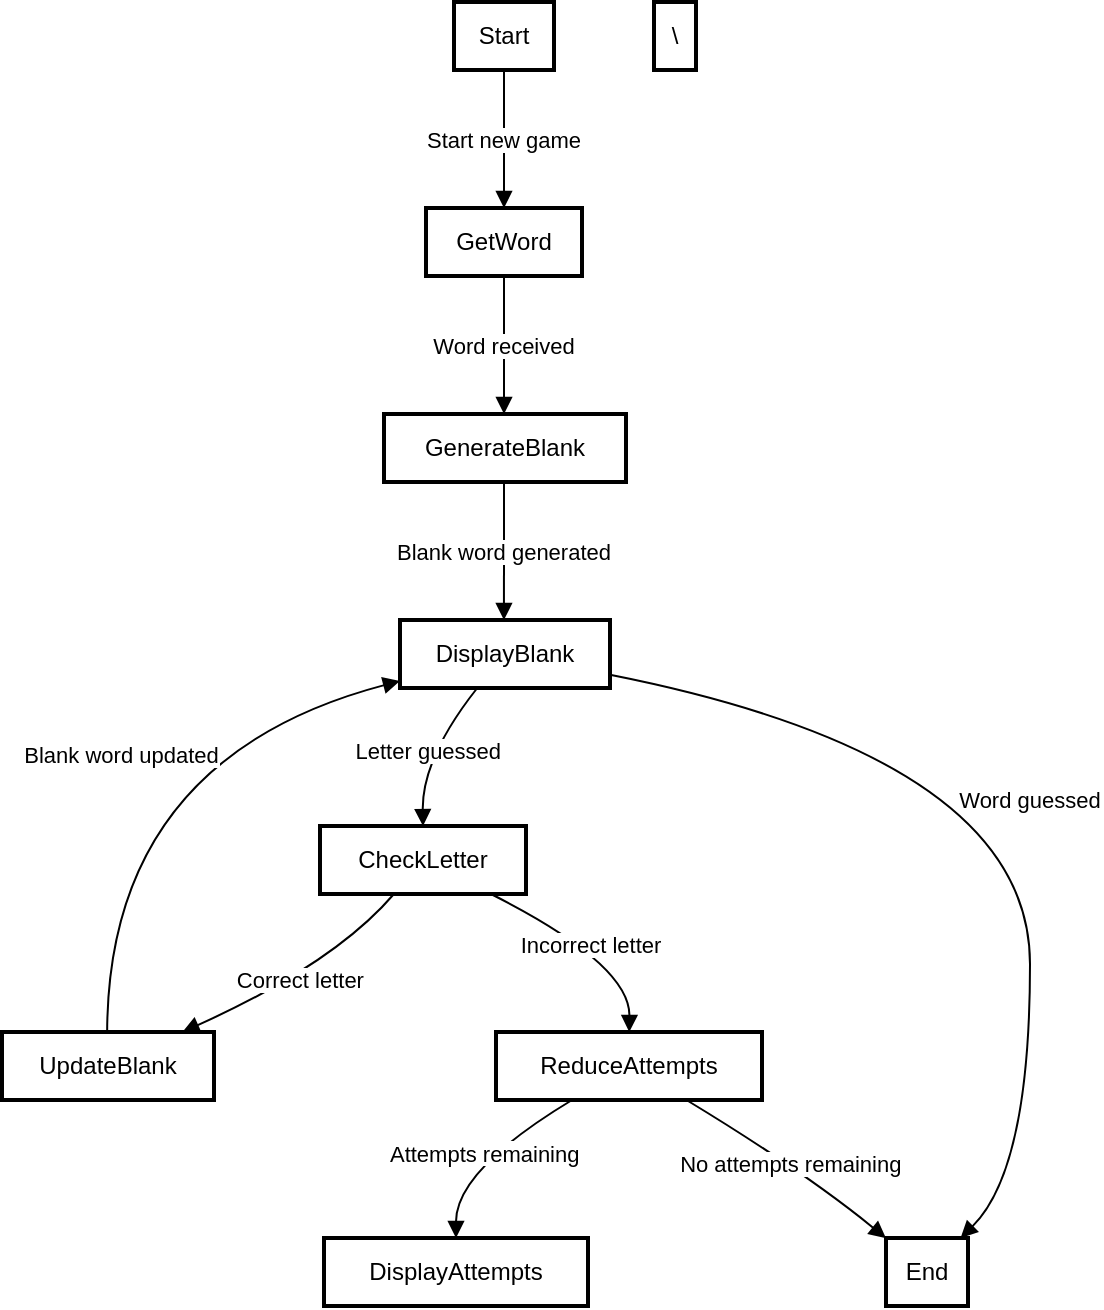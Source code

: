 <mxfile version="22.0.2" type="github">
  <diagram name="Page-1" id="w1LxiJ7KrOORrqjJ36fA">
    <mxGraphModel>
      <root>
        <mxCell id="0" />
        <mxCell id="1" parent="0" />
        <mxCell id="2" value="Start" style="whiteSpace=wrap;strokeWidth=2;" vertex="1" parent="1">
          <mxGeometry x="245" width="50" height="34" as="geometry" />
        </mxCell>
        <mxCell id="3" value="GetWord" style="whiteSpace=wrap;strokeWidth=2;" vertex="1" parent="1">
          <mxGeometry x="231" y="103" width="78" height="34" as="geometry" />
        </mxCell>
        <mxCell id="4" value="GenerateBlank" style="whiteSpace=wrap;strokeWidth=2;" vertex="1" parent="1">
          <mxGeometry x="210" y="206" width="121" height="34" as="geometry" />
        </mxCell>
        <mxCell id="5" value="DisplayBlank" style="whiteSpace=wrap;strokeWidth=2;" vertex="1" parent="1">
          <mxGeometry x="218" y="309" width="105" height="34" as="geometry" />
        </mxCell>
        <mxCell id="6" value="CheckLetter" style="whiteSpace=wrap;strokeWidth=2;" vertex="1" parent="1">
          <mxGeometry x="178" y="412" width="103" height="34" as="geometry" />
        </mxCell>
        <mxCell id="7" value="End" style="whiteSpace=wrap;strokeWidth=2;" vertex="1" parent="1">
          <mxGeometry x="461" y="618" width="41" height="34" as="geometry" />
        </mxCell>
        <mxCell id="8" value="UpdateBlank" style="whiteSpace=wrap;strokeWidth=2;" vertex="1" parent="1">
          <mxGeometry x="19" y="515" width="106" height="34" as="geometry" />
        </mxCell>
        <mxCell id="9" value="ReduceAttempts" style="whiteSpace=wrap;strokeWidth=2;" vertex="1" parent="1">
          <mxGeometry x="266" y="515" width="133" height="34" as="geometry" />
        </mxCell>
        <mxCell id="10" value="DisplayAttempts" style="whiteSpace=wrap;strokeWidth=2;" vertex="1" parent="1">
          <mxGeometry x="180" y="618" width="132" height="34" as="geometry" />
        </mxCell>
        <mxCell id="11" value="\" style="whiteSpace=wrap;strokeWidth=2;" vertex="1" parent="1">
          <mxGeometry x="345" width="21" height="34" as="geometry" />
        </mxCell>
        <mxCell id="12" value="Start new game" style="curved=1;startArrow=none;endArrow=block;exitX=0.5;exitY=1;entryX=0.5;entryY=0;" edge="1" parent="1" source="2" target="3">
          <mxGeometry relative="1" as="geometry">
            <Array as="points" />
          </mxGeometry>
        </mxCell>
        <mxCell id="13" value="Word received" style="curved=1;startArrow=none;endArrow=block;exitX=0.5;exitY=1;entryX=0.496;entryY=0;" edge="1" parent="1" source="3" target="4">
          <mxGeometry relative="1" as="geometry">
            <Array as="points" />
          </mxGeometry>
        </mxCell>
        <mxCell id="14" value="Blank word generated" style="curved=1;startArrow=none;endArrow=block;exitX=0.496;exitY=1;entryX=0.495;entryY=0;" edge="1" parent="1" source="4" target="5">
          <mxGeometry relative="1" as="geometry">
            <Array as="points" />
          </mxGeometry>
        </mxCell>
        <mxCell id="15" value="Letter guessed" style="curved=1;startArrow=none;endArrow=block;exitX=0.368;exitY=1;entryX=0.5;entryY=0;" edge="1" parent="1" source="5" target="6">
          <mxGeometry relative="1" as="geometry">
            <Array as="points">
              <mxPoint x="229" y="378" />
            </Array>
          </mxGeometry>
        </mxCell>
        <mxCell id="16" value="Word guessed" style="curved=1;startArrow=none;endArrow=block;exitX=0.994;exitY=0.802;entryX=0.91;entryY=0;" edge="1" parent="1" source="5" target="7">
          <mxGeometry relative="1" as="geometry">
            <Array as="points">
              <mxPoint x="533" y="378" />
              <mxPoint x="533" y="584" />
            </Array>
          </mxGeometry>
        </mxCell>
        <mxCell id="17" value="Correct letter" style="curved=1;startArrow=none;endArrow=block;exitX=0.359;exitY=1;entryX=0.851;entryY=0;" edge="1" parent="1" source="6" target="8">
          <mxGeometry relative="1" as="geometry">
            <Array as="points">
              <mxPoint x="185" y="481" />
            </Array>
          </mxGeometry>
        </mxCell>
        <mxCell id="18" value="Blank word updated" style="curved=1;startArrow=none;endArrow=block;exitX=0.496;exitY=0;entryX=-0.004;entryY=0.9;" edge="1" parent="1" source="8" target="5">
          <mxGeometry relative="1" as="geometry">
            <Array as="points">
              <mxPoint x="72" y="378" />
            </Array>
          </mxGeometry>
        </mxCell>
        <mxCell id="19" value="Incorrect letter" style="curved=1;startArrow=none;endArrow=block;exitX=0.83;exitY=1;entryX=0.501;entryY=0;" edge="1" parent="1" source="6" target="9">
          <mxGeometry relative="1" as="geometry">
            <Array as="points">
              <mxPoint x="333" y="481" />
            </Array>
          </mxGeometry>
        </mxCell>
        <mxCell id="20" value="Attempts remaining" style="curved=1;startArrow=none;endArrow=block;exitX=0.286;exitY=1;entryX=0.5;entryY=0;" edge="1" parent="1" source="9" target="10">
          <mxGeometry relative="1" as="geometry">
            <Array as="points">
              <mxPoint x="246" y="584" />
            </Array>
          </mxGeometry>
        </mxCell>
        <mxCell id="21" value="No attempts remaining" style="curved=1;startArrow=none;endArrow=block;exitX=0.716;exitY=1;entryX=-0.002;entryY=0;" edge="1" parent="1" source="9" target="7">
          <mxGeometry relative="1" as="geometry">
            <Array as="points">
              <mxPoint x="419" y="584" />
            </Array>
          </mxGeometry>
        </mxCell>
      </root>
    </mxGraphModel>
  </diagram>
</mxfile>

